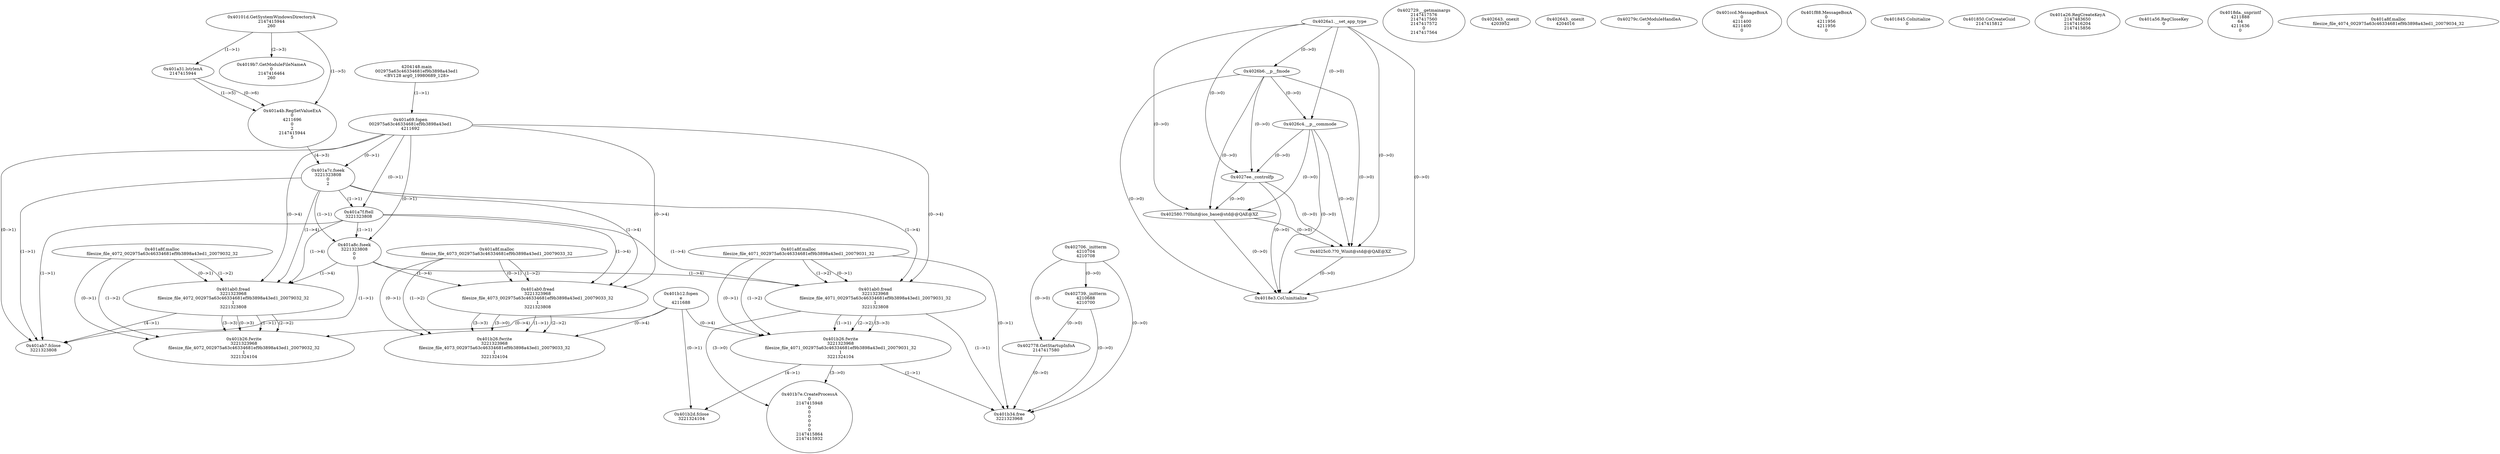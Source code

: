 // Global SCDG with merge call
digraph {
	0 [label="4204148.main
002975a63c46334681ef9b3898a43ed1
<BV128 arg0_19980689_128>"]
	1 [label="0x4026a1.__set_app_type
"]
	2 [label="0x4026b6.__p__fmode
"]
	1 -> 2 [label="(0-->0)"]
	3 [label="0x4026c4.__p__commode
"]
	1 -> 3 [label="(0-->0)"]
	2 -> 3 [label="(0-->0)"]
	4 [label="0x4027ee._controlfp
"]
	1 -> 4 [label="(0-->0)"]
	2 -> 4 [label="(0-->0)"]
	3 -> 4 [label="(0-->0)"]
	5 [label="0x402706._initterm
4210704
4210708"]
	6 [label="0x402729.__getmainargs
2147417576
2147417560
2147417572
0
2147417564"]
	7 [label="0x402739._initterm
4210688
4210700"]
	5 -> 7 [label="(0-->0)"]
	8 [label="0x402580.??0Init@ios_base@std@@QAE@XZ
"]
	1 -> 8 [label="(0-->0)"]
	2 -> 8 [label="(0-->0)"]
	3 -> 8 [label="(0-->0)"]
	4 -> 8 [label="(0-->0)"]
	9 [label="0x402643._onexit
4203952"]
	10 [label="0x4025c0.??0_Winit@std@@QAE@XZ
"]
	1 -> 10 [label="(0-->0)"]
	2 -> 10 [label="(0-->0)"]
	3 -> 10 [label="(0-->0)"]
	4 -> 10 [label="(0-->0)"]
	8 -> 10 [label="(0-->0)"]
	11 [label="0x402643._onexit
4204016"]
	12 [label="0x402778.GetStartupInfoA
2147417580"]
	5 -> 12 [label="(0-->0)"]
	7 -> 12 [label="(0-->0)"]
	13 [label="0x40279c.GetModuleHandleA
0"]
	14 [label="0x401ccd.MessageBoxA
0
4211400
4211400
0"]
	15 [label="0x401f88.MessageBoxA
0
4211956
4211956
0"]
	16 [label="0x401845.CoInitialize
0"]
	17 [label="0x401850.CoCreateGuid
2147415812"]
	18 [label="0x4018e3.CoUninitialize
"]
	1 -> 18 [label="(0-->0)"]
	2 -> 18 [label="(0-->0)"]
	3 -> 18 [label="(0-->0)"]
	4 -> 18 [label="(0-->0)"]
	8 -> 18 [label="(0-->0)"]
	10 -> 18 [label="(0-->0)"]
	19 [label="0x40101d.GetSystemWindowsDirectoryA
2147415944
260"]
	20 [label="0x4019b7.GetModuleFileNameA
0
2147416464
260"]
	19 -> 20 [label="(2-->3)"]
	21 [label="0x401a26.RegCreateKeyA
2147483650
2147416204
2147415856"]
	22 [label="0x401a31.lstrlenA
2147415944"]
	19 -> 22 [label="(1-->1)"]
	23 [label="0x401a4b.RegSetValueExA
0
4211696
0
2
2147415944
5"]
	19 -> 23 [label="(1-->5)"]
	22 -> 23 [label="(1-->5)"]
	22 -> 23 [label="(0-->6)"]
	24 [label="0x401a56.RegCloseKey
0"]
	25 [label="0x401a69.fopen
002975a63c46334681ef9b3898a43ed1
4211692"]
	0 -> 25 [label="(1-->1)"]
	26 [label="0x401a7c.fseek
3221323808
0
2"]
	25 -> 26 [label="(0-->1)"]
	23 -> 26 [label="(4-->3)"]
	27 [label="0x401a7f.ftell
3221323808"]
	25 -> 27 [label="(0-->1)"]
	26 -> 27 [label="(1-->1)"]
	28 [label="0x401a8c.fseek
3221323808
0
0"]
	25 -> 28 [label="(0-->1)"]
	26 -> 28 [label="(1-->1)"]
	27 -> 28 [label="(1-->1)"]
	29 [label="0x401a8f.malloc
filesize_file_4072_002975a63c46334681ef9b3898a43ed1_20079032_32"]
	30 [label="0x401ab0.fread
3221323968
filesize_file_4072_002975a63c46334681ef9b3898a43ed1_20079032_32
1
3221323808"]
	29 -> 30 [label="(0-->1)"]
	29 -> 30 [label="(1-->2)"]
	25 -> 30 [label="(0-->4)"]
	26 -> 30 [label="(1-->4)"]
	27 -> 30 [label="(1-->4)"]
	28 -> 30 [label="(1-->4)"]
	31 [label="0x401ab7.fclose
3221323808"]
	25 -> 31 [label="(0-->1)"]
	26 -> 31 [label="(1-->1)"]
	27 -> 31 [label="(1-->1)"]
	28 -> 31 [label="(1-->1)"]
	30 -> 31 [label="(4-->1)"]
	32 [label="0x401b12.fopen
e
4211688"]
	33 [label="0x401a8f.malloc
filesize_file_4071_002975a63c46334681ef9b3898a43ed1_20079031_32"]
	34 [label="0x4018da._snprintf
4211888
64
4211636
0"]
	35 [label="0x401a8f.malloc
filesize_file_4073_002975a63c46334681ef9b3898a43ed1_20079033_32"]
	36 [label="0x401a8f.malloc
filesize_file_4074_002975a63c46334681ef9b3898a43ed1_20079034_32"]
	37 [label="0x401ab0.fread
3221323968
filesize_file_4073_002975a63c46334681ef9b3898a43ed1_20079033_32
1
3221323808"]
	35 -> 37 [label="(0-->1)"]
	35 -> 37 [label="(1-->2)"]
	25 -> 37 [label="(0-->4)"]
	26 -> 37 [label="(1-->4)"]
	27 -> 37 [label="(1-->4)"]
	28 -> 37 [label="(1-->4)"]
	38 [label="0x401ab0.fread
3221323968
filesize_file_4071_002975a63c46334681ef9b3898a43ed1_20079031_32
1
3221323808"]
	33 -> 38 [label="(0-->1)"]
	33 -> 38 [label="(1-->2)"]
	25 -> 38 [label="(0-->4)"]
	26 -> 38 [label="(1-->4)"]
	27 -> 38 [label="(1-->4)"]
	28 -> 38 [label="(1-->4)"]
	39 [label="0x401b26.fwrite
3221323968
filesize_file_4071_002975a63c46334681ef9b3898a43ed1_20079031_32
1
3221324104"]
	33 -> 39 [label="(0-->1)"]
	38 -> 39 [label="(1-->1)"]
	33 -> 39 [label="(1-->2)"]
	38 -> 39 [label="(2-->2)"]
	38 -> 39 [label="(3-->3)"]
	32 -> 39 [label="(0-->4)"]
	40 [label="0x401b2d.fclose
3221324104"]
	32 -> 40 [label="(0-->1)"]
	39 -> 40 [label="(4-->1)"]
	41 [label="0x401b34.free
3221323968"]
	33 -> 41 [label="(0-->1)"]
	38 -> 41 [label="(1-->1)"]
	39 -> 41 [label="(1-->1)"]
	5 -> 41 [label="(0-->0)"]
	7 -> 41 [label="(0-->0)"]
	12 -> 41 [label="(0-->0)"]
	42 [label="0x401b7e.CreateProcessA
0
2147415948
0
0
0
0
0
0
2147415864
2147415932"]
	38 -> 42 [label="(3-->0)"]
	39 -> 42 [label="(3-->0)"]
	43 [label="0x401b26.fwrite
3221323968
filesize_file_4072_002975a63c46334681ef9b3898a43ed1_20079032_32
1
3221324104"]
	29 -> 43 [label="(0-->1)"]
	30 -> 43 [label="(1-->1)"]
	29 -> 43 [label="(1-->2)"]
	30 -> 43 [label="(2-->2)"]
	30 -> 43 [label="(3-->3)"]
	30 -> 43 [label="(0-->3)"]
	32 -> 43 [label="(0-->4)"]
	44 [label="0x401b26.fwrite
3221323968
filesize_file_4073_002975a63c46334681ef9b3898a43ed1_20079033_32
1
3221324104"]
	35 -> 44 [label="(0-->1)"]
	37 -> 44 [label="(1-->1)"]
	35 -> 44 [label="(1-->2)"]
	37 -> 44 [label="(2-->2)"]
	37 -> 44 [label="(3-->3)"]
	32 -> 44 [label="(0-->4)"]
	37 -> 44 [label="(3-->0)"]
}
